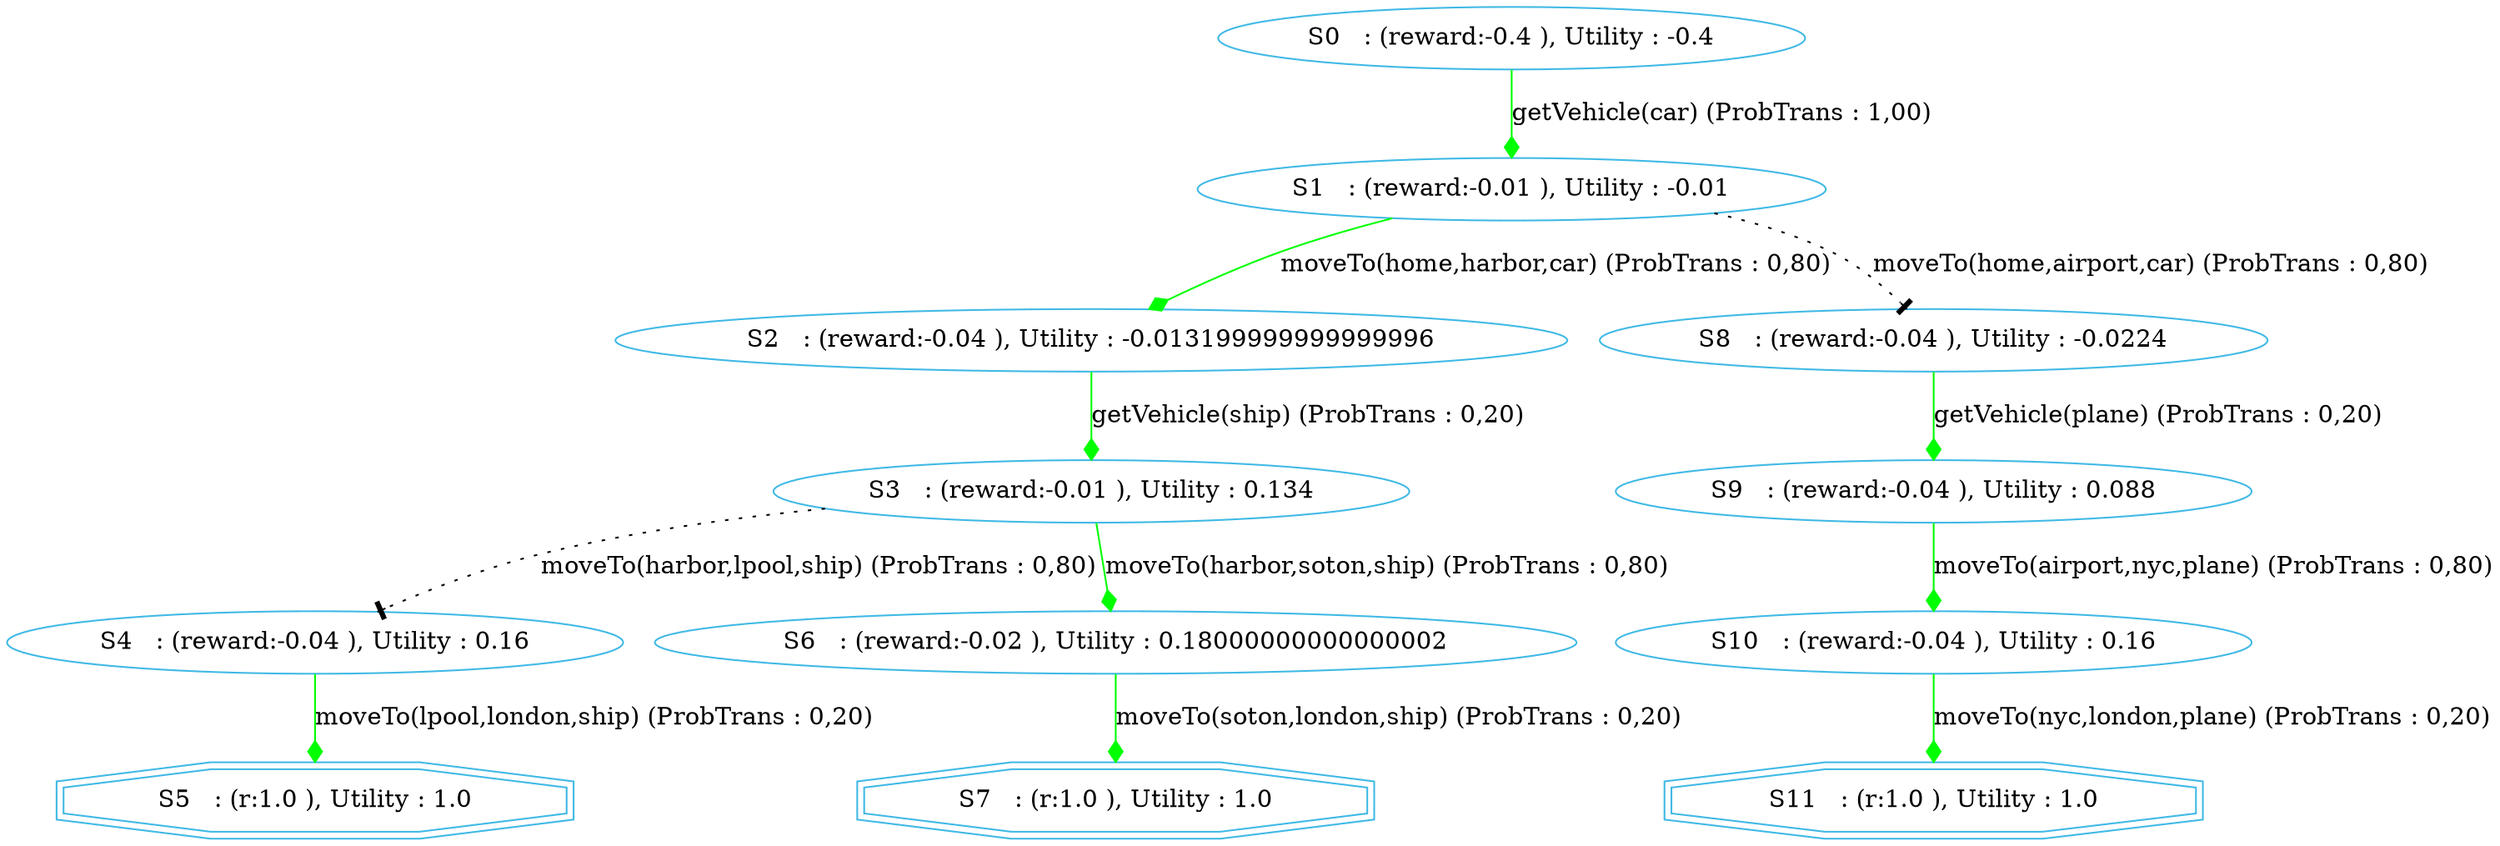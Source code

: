 digraph {
  node [color="#40b9e5" ]
 size="60,17";
"5" [label=" S5   : (r:1.0 ), Utility : 1.0 " shape=doubleoctagon];
"7" [label=" S7   : (r:1.0 ), Utility : 1.0 " shape=doubleoctagon];
"11" [label=" S11   : (r:1.0 ), Utility : 1.0 " shape=doubleoctagon];
"0" [label=" S0   : (reward:-0.4 ), Utility : -0.4 "];
"1" [label=" S1   : (reward:-0.01 ), Utility : -0.01 "];
"2" [label=" S2   : (reward:-0.04 ), Utility : -0.013199999999999996 "];
"3" [label=" S3   : (reward:-0.01 ), Utility : 0.134 "];
"4" [label=" S4   : (reward:-0.04 ), Utility : 0.16 "];
"6" [label=" S6   : (reward:-0.02 ), Utility : 0.18000000000000002 "];
"8" [label=" S8   : (reward:-0.04 ), Utility : -0.0224 "];
"9" [label=" S9   : (reward:-0.04 ), Utility : 0.088 "];
"10" [label=" S10   : (reward:-0.04 ), Utility : 0.16 "];
"0" -> "1" [ label="getVehicle(car) (ProbTrans : 1,00)"
, arrowhead = diamond , color=green];"1" -> "2" [ label="moveTo(home,harbor,car) (ProbTrans : 0,80)"
, arrowhead = diamond , color=green];"1" -> "8" [ label="moveTo(home,airport,car) (ProbTrans : 0,80)"
,style=dotted, arrowhead=tee];"2" -> "3" [ label="getVehicle(ship) (ProbTrans : 0,20)"
, arrowhead = diamond , color=green];"3" -> "4" [ label="moveTo(harbor,lpool,ship) (ProbTrans : 0,80)"
,style=dotted, arrowhead=tee];"3" -> "6" [ label="moveTo(harbor,soton,ship) (ProbTrans : 0,80)"
, arrowhead = diamond , color=green];"4" -> "5" [ label="moveTo(lpool,london,ship) (ProbTrans : 0,20)"
, arrowhead = diamond , color=green];"6" -> "7" [ label="moveTo(soton,london,ship) (ProbTrans : 0,20)"
, arrowhead = diamond , color=green];"8" -> "9" [ label="getVehicle(plane) (ProbTrans : 0,20)"
, arrowhead = diamond , color=green];"9" -> "10" [ label="moveTo(airport,nyc,plane) (ProbTrans : 0,80)"
, arrowhead = diamond , color=green];"10" -> "11" [ label="moveTo(nyc,london,plane) (ProbTrans : 0,20)"
, arrowhead = diamond , color=green];}
